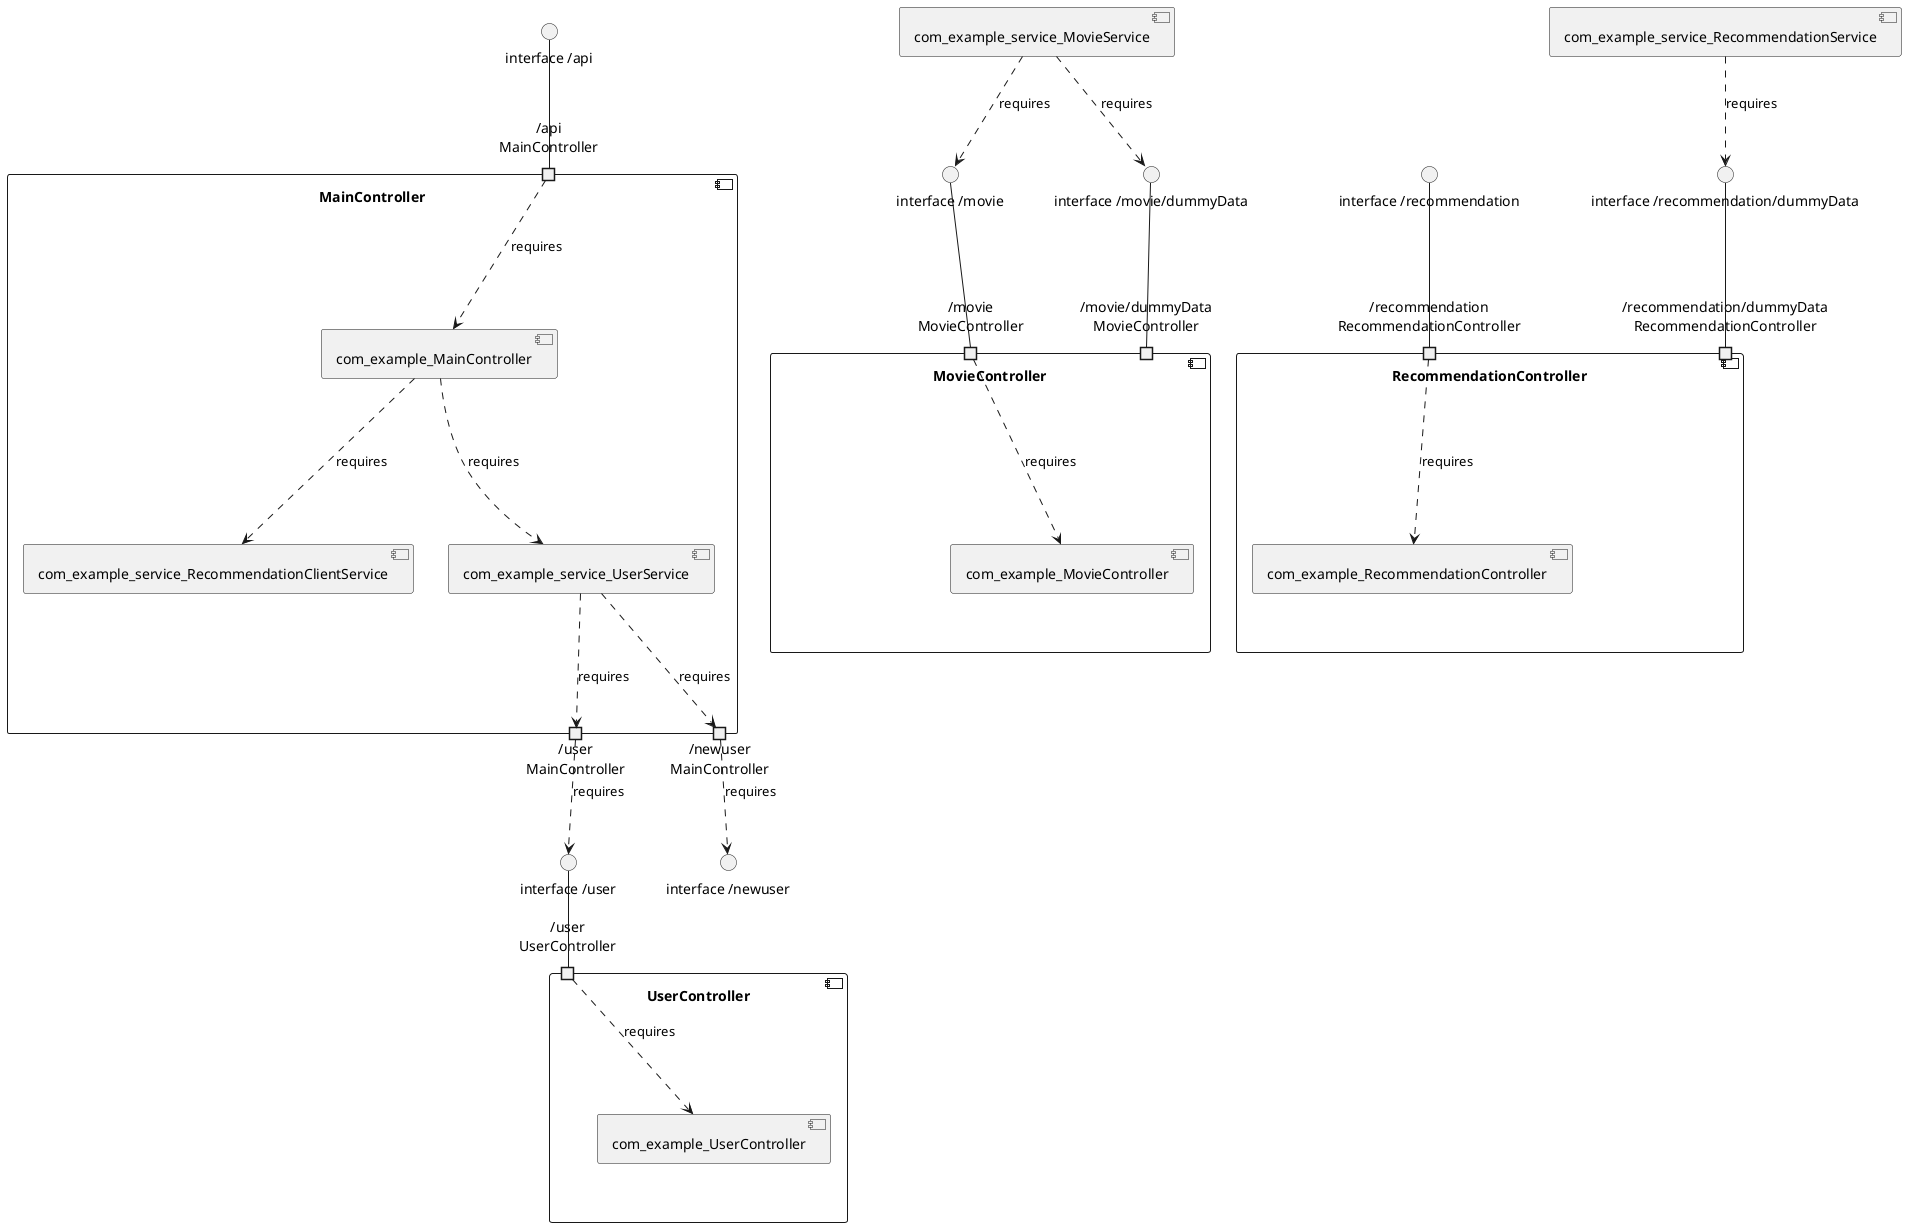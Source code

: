 @startuml
skinparam fixCircleLabelOverlapping true
component "MainController\n\n\n\n\n\n" {
[com_example_MainController]
[com_example_service_UserService]
[com_example_service_RecommendationClientService]
portin "/api\nMainController"
portout "/user\nMainController"
portout "/newuser\nMainController"
[com_example_MainController]..>[com_example_service_UserService] : requires
[com_example_MainController]..>[com_example_service_RecommendationClientService] : requires
"/api\nMainController"..>[com_example_MainController] : requires
[com_example_service_UserService]..>"/user\nMainController" : requires
[com_example_service_UserService]..>"/newuser\nMainController" : requires
}
"interface /api"--"/api\nMainController"
"/user\nMainController"..>"interface /user" : requires
"/newuser\nMainController"..>"interface /newuser" : requires
component "MovieController\n\n\n\n\n\n" {
[com_example_MovieController]
portin "/movie/dummyData\nMovieController"
portin "/movie\nMovieController"
"/movie\nMovieController"..>[com_example_MovieController] : requires
}
"interface /movie"--"/movie\nMovieController"
"interface /movie/dummyData"--"/movie/dummyData\nMovieController"
component "RecommendationController\n\n\n\n\n\n" {
[com_example_RecommendationController]
portin "/recommendation\nRecommendationController"
portin "/recommendation/dummyData\nRecommendationController"
"/recommendation\nRecommendationController"..>[com_example_RecommendationController] : requires
}
"interface /recommendation"--"/recommendation\nRecommendationController"
"interface /recommendation/dummyData"--"/recommendation/dummyData\nRecommendationController"
component "UserController\n\n\n\n\n\n" {
[com_example_UserController]
portin "/user\nUserController"
"/user\nUserController"..>[com_example_UserController] : requires
}
"interface /user"--"/user\nUserController"
[com_example_service_MovieService]..>"interface /movie" : requires
[com_example_service_MovieService]..>"interface /movie/dummyData" : requires
[com_example_service_RecommendationService]..>"interface /recommendation/dummyData" : requires

@enduml
